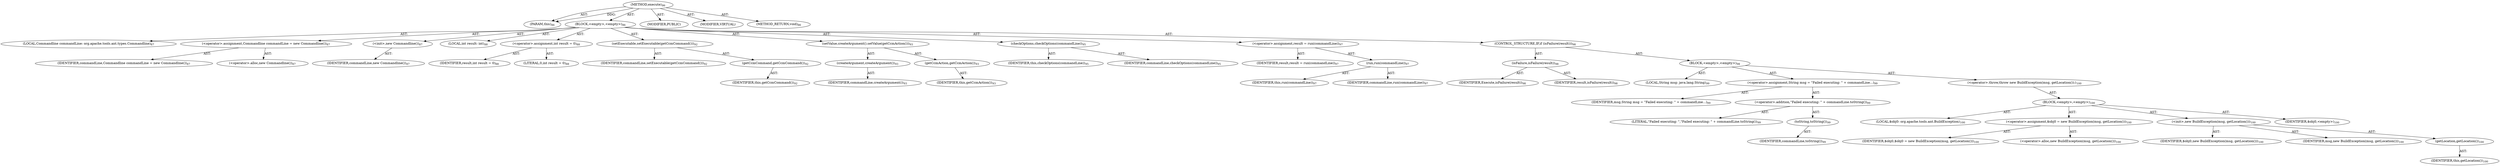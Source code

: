digraph "execute" {  
"111669149697" [label = <(METHOD,execute)<SUB>86</SUB>> ]
"115964116992" [label = <(PARAM,this)<SUB>86</SUB>> ]
"25769803777" [label = <(BLOCK,&lt;empty&gt;,&lt;empty&gt;)<SUB>86</SUB>> ]
"94489280512" [label = <(LOCAL,Commandline commandLine: org.apache.tools.ant.types.Commandline)<SUB>87</SUB>> ]
"30064771080" [label = <(&lt;operator&gt;.assignment,Commandline commandLine = new Commandline())<SUB>87</SUB>> ]
"68719476754" [label = <(IDENTIFIER,commandLine,Commandline commandLine = new Commandline())<SUB>87</SUB>> ]
"30064771081" [label = <(&lt;operator&gt;.alloc,new Commandline())<SUB>87</SUB>> ]
"30064771082" [label = <(&lt;init&gt;,new Commandline())<SUB>87</SUB>> ]
"68719476755" [label = <(IDENTIFIER,commandLine,new Commandline())<SUB>87</SUB>> ]
"94489280513" [label = <(LOCAL,int result: int)<SUB>88</SUB>> ]
"30064771083" [label = <(&lt;operator&gt;.assignment,int result = 0)<SUB>88</SUB>> ]
"68719476756" [label = <(IDENTIFIER,result,int result = 0)<SUB>88</SUB>> ]
"90194313219" [label = <(LITERAL,0,int result = 0)<SUB>88</SUB>> ]
"30064771084" [label = <(setExecutable,setExecutable(getCcmCommand()))<SUB>92</SUB>> ]
"68719476757" [label = <(IDENTIFIER,commandLine,setExecutable(getCcmCommand()))<SUB>92</SUB>> ]
"30064771085" [label = <(getCcmCommand,getCcmCommand())<SUB>92</SUB>> ]
"68719476736" [label = <(IDENTIFIER,this,getCcmCommand())<SUB>92</SUB>> ]
"30064771086" [label = <(setValue,createArgument().setValue(getCcmAction()))<SUB>93</SUB>> ]
"30064771087" [label = <(createArgument,createArgument())<SUB>93</SUB>> ]
"68719476758" [label = <(IDENTIFIER,commandLine,createArgument())<SUB>93</SUB>> ]
"30064771088" [label = <(getCcmAction,getCcmAction())<SUB>93</SUB>> ]
"68719476737" [label = <(IDENTIFIER,this,getCcmAction())<SUB>93</SUB>> ]
"30064771089" [label = <(checkOptions,checkOptions(commandLine))<SUB>95</SUB>> ]
"68719476738" [label = <(IDENTIFIER,this,checkOptions(commandLine))<SUB>95</SUB>> ]
"68719476759" [label = <(IDENTIFIER,commandLine,checkOptions(commandLine))<SUB>95</SUB>> ]
"30064771090" [label = <(&lt;operator&gt;.assignment,result = run(commandLine))<SUB>97</SUB>> ]
"68719476760" [label = <(IDENTIFIER,result,result = run(commandLine))<SUB>97</SUB>> ]
"30064771091" [label = <(run,run(commandLine))<SUB>97</SUB>> ]
"68719476739" [label = <(IDENTIFIER,this,run(commandLine))<SUB>97</SUB>> ]
"68719476761" [label = <(IDENTIFIER,commandLine,run(commandLine))<SUB>97</SUB>> ]
"47244640256" [label = <(CONTROL_STRUCTURE,IF,if (isFailure(result)))<SUB>98</SUB>> ]
"30064771092" [label = <(isFailure,isFailure(result))<SUB>98</SUB>> ]
"68719476762" [label = <(IDENTIFIER,Execute,isFailure(result))<SUB>98</SUB>> ]
"68719476763" [label = <(IDENTIFIER,result,isFailure(result))<SUB>98</SUB>> ]
"25769803778" [label = <(BLOCK,&lt;empty&gt;,&lt;empty&gt;)<SUB>98</SUB>> ]
"94489280514" [label = <(LOCAL,String msg: java.lang.String)<SUB>99</SUB>> ]
"30064771093" [label = <(&lt;operator&gt;.assignment,String msg = &quot;Failed executing: &quot; + commandLine...)<SUB>99</SUB>> ]
"68719476764" [label = <(IDENTIFIER,msg,String msg = &quot;Failed executing: &quot; + commandLine...)<SUB>99</SUB>> ]
"30064771094" [label = <(&lt;operator&gt;.addition,&quot;Failed executing: &quot; + commandLine.toString())<SUB>99</SUB>> ]
"90194313220" [label = <(LITERAL,&quot;Failed executing: &quot;,&quot;Failed executing: &quot; + commandLine.toString())<SUB>99</SUB>> ]
"30064771095" [label = <(toString,toString())<SUB>99</SUB>> ]
"68719476765" [label = <(IDENTIFIER,commandLine,toString())<SUB>99</SUB>> ]
"30064771096" [label = <(&lt;operator&gt;.throw,throw new BuildException(msg, getLocation());)<SUB>100</SUB>> ]
"25769803779" [label = <(BLOCK,&lt;empty&gt;,&lt;empty&gt;)<SUB>100</SUB>> ]
"94489280515" [label = <(LOCAL,$obj0: org.apache.tools.ant.BuildException)<SUB>100</SUB>> ]
"30064771097" [label = <(&lt;operator&gt;.assignment,$obj0 = new BuildException(msg, getLocation()))<SUB>100</SUB>> ]
"68719476766" [label = <(IDENTIFIER,$obj0,$obj0 = new BuildException(msg, getLocation()))<SUB>100</SUB>> ]
"30064771098" [label = <(&lt;operator&gt;.alloc,new BuildException(msg, getLocation()))<SUB>100</SUB>> ]
"30064771099" [label = <(&lt;init&gt;,new BuildException(msg, getLocation()))<SUB>100</SUB>> ]
"68719476767" [label = <(IDENTIFIER,$obj0,new BuildException(msg, getLocation()))<SUB>100</SUB>> ]
"68719476768" [label = <(IDENTIFIER,msg,new BuildException(msg, getLocation()))<SUB>100</SUB>> ]
"30064771100" [label = <(getLocation,getLocation())<SUB>100</SUB>> ]
"68719476740" [label = <(IDENTIFIER,this,getLocation())<SUB>100</SUB>> ]
"68719476769" [label = <(IDENTIFIER,$obj0,&lt;empty&gt;)<SUB>100</SUB>> ]
"133143986181" [label = <(MODIFIER,PUBLIC)> ]
"133143986182" [label = <(MODIFIER,VIRTUAL)> ]
"128849018881" [label = <(METHOD_RETURN,void)<SUB>86</SUB>> ]
  "111669149697" -> "115964116992"  [ label = "AST: "] 
  "111669149697" -> "25769803777"  [ label = "AST: "] 
  "111669149697" -> "133143986181"  [ label = "AST: "] 
  "111669149697" -> "133143986182"  [ label = "AST: "] 
  "111669149697" -> "128849018881"  [ label = "AST: "] 
  "25769803777" -> "94489280512"  [ label = "AST: "] 
  "25769803777" -> "30064771080"  [ label = "AST: "] 
  "25769803777" -> "30064771082"  [ label = "AST: "] 
  "25769803777" -> "94489280513"  [ label = "AST: "] 
  "25769803777" -> "30064771083"  [ label = "AST: "] 
  "25769803777" -> "30064771084"  [ label = "AST: "] 
  "25769803777" -> "30064771086"  [ label = "AST: "] 
  "25769803777" -> "30064771089"  [ label = "AST: "] 
  "25769803777" -> "30064771090"  [ label = "AST: "] 
  "25769803777" -> "47244640256"  [ label = "AST: "] 
  "30064771080" -> "68719476754"  [ label = "AST: "] 
  "30064771080" -> "30064771081"  [ label = "AST: "] 
  "30064771082" -> "68719476755"  [ label = "AST: "] 
  "30064771083" -> "68719476756"  [ label = "AST: "] 
  "30064771083" -> "90194313219"  [ label = "AST: "] 
  "30064771084" -> "68719476757"  [ label = "AST: "] 
  "30064771084" -> "30064771085"  [ label = "AST: "] 
  "30064771085" -> "68719476736"  [ label = "AST: "] 
  "30064771086" -> "30064771087"  [ label = "AST: "] 
  "30064771086" -> "30064771088"  [ label = "AST: "] 
  "30064771087" -> "68719476758"  [ label = "AST: "] 
  "30064771088" -> "68719476737"  [ label = "AST: "] 
  "30064771089" -> "68719476738"  [ label = "AST: "] 
  "30064771089" -> "68719476759"  [ label = "AST: "] 
  "30064771090" -> "68719476760"  [ label = "AST: "] 
  "30064771090" -> "30064771091"  [ label = "AST: "] 
  "30064771091" -> "68719476739"  [ label = "AST: "] 
  "30064771091" -> "68719476761"  [ label = "AST: "] 
  "47244640256" -> "30064771092"  [ label = "AST: "] 
  "47244640256" -> "25769803778"  [ label = "AST: "] 
  "30064771092" -> "68719476762"  [ label = "AST: "] 
  "30064771092" -> "68719476763"  [ label = "AST: "] 
  "25769803778" -> "94489280514"  [ label = "AST: "] 
  "25769803778" -> "30064771093"  [ label = "AST: "] 
  "25769803778" -> "30064771096"  [ label = "AST: "] 
  "30064771093" -> "68719476764"  [ label = "AST: "] 
  "30064771093" -> "30064771094"  [ label = "AST: "] 
  "30064771094" -> "90194313220"  [ label = "AST: "] 
  "30064771094" -> "30064771095"  [ label = "AST: "] 
  "30064771095" -> "68719476765"  [ label = "AST: "] 
  "30064771096" -> "25769803779"  [ label = "AST: "] 
  "25769803779" -> "94489280515"  [ label = "AST: "] 
  "25769803779" -> "30064771097"  [ label = "AST: "] 
  "25769803779" -> "30064771099"  [ label = "AST: "] 
  "25769803779" -> "68719476769"  [ label = "AST: "] 
  "30064771097" -> "68719476766"  [ label = "AST: "] 
  "30064771097" -> "30064771098"  [ label = "AST: "] 
  "30064771099" -> "68719476767"  [ label = "AST: "] 
  "30064771099" -> "68719476768"  [ label = "AST: "] 
  "30064771099" -> "30064771100"  [ label = "AST: "] 
  "30064771100" -> "68719476740"  [ label = "AST: "] 
  "111669149697" -> "115964116992"  [ label = "DDG: "] 
}

